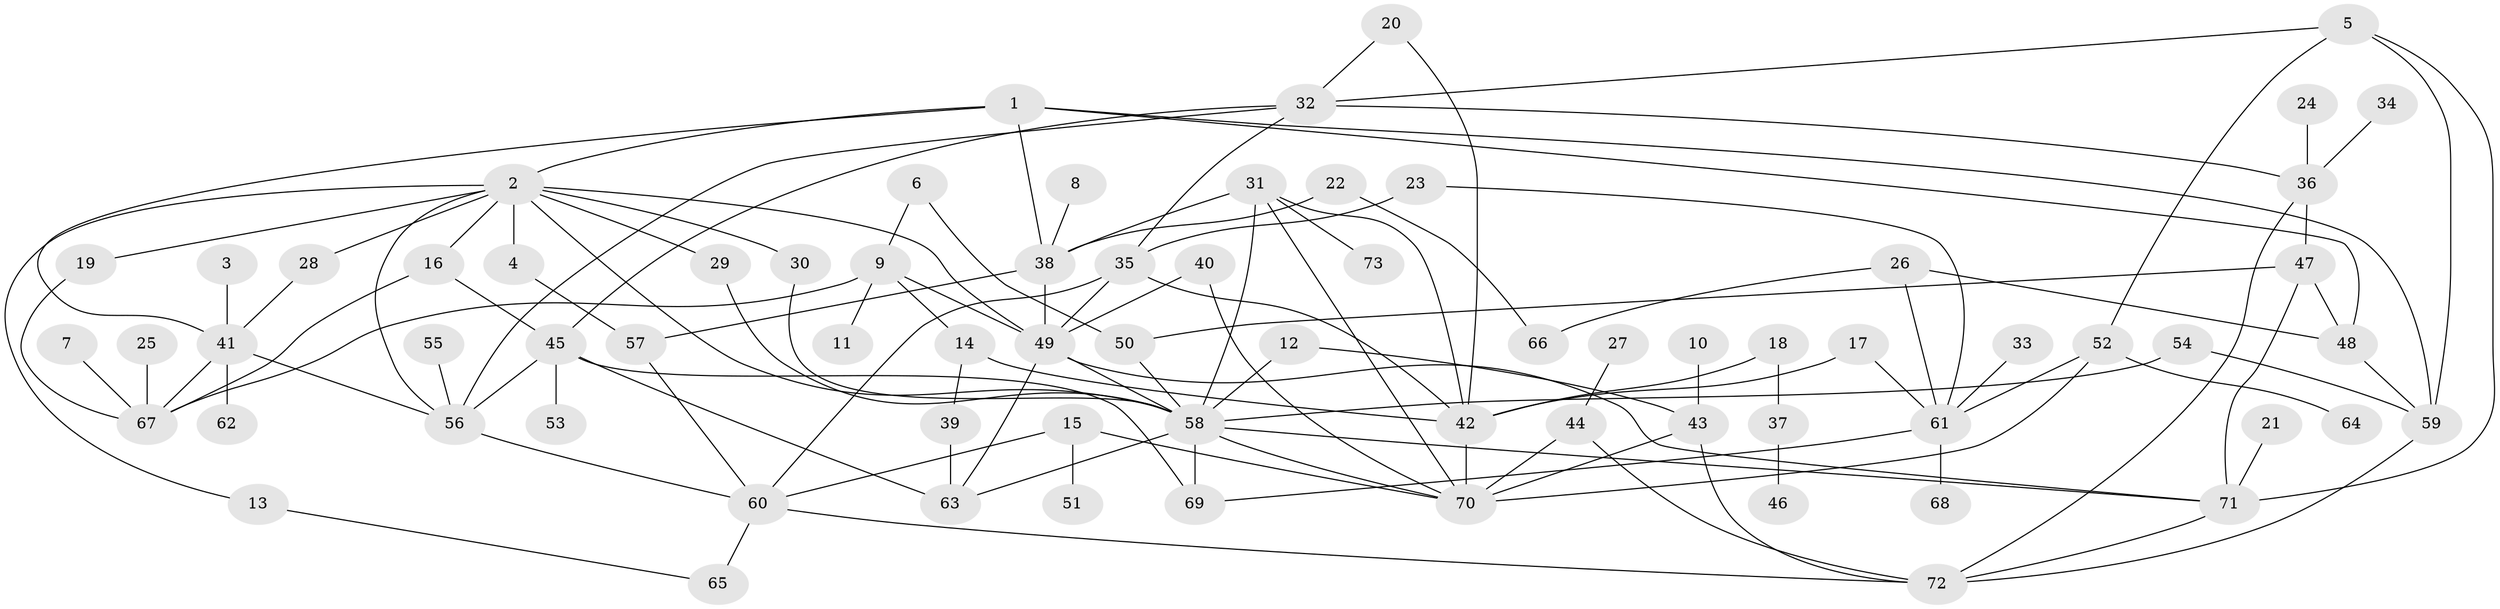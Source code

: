 // original degree distribution, {7: 0.03424657534246575, 5: 0.0821917808219178, 6: 0.03424657534246575, 4: 0.08904109589041095, 1: 0.2465753424657534, 2: 0.3219178082191781, 3: 0.18493150684931506, 8: 0.00684931506849315}
// Generated by graph-tools (version 1.1) at 2025/49/03/09/25 03:49:23]
// undirected, 73 vertices, 121 edges
graph export_dot {
graph [start="1"]
  node [color=gray90,style=filled];
  1;
  2;
  3;
  4;
  5;
  6;
  7;
  8;
  9;
  10;
  11;
  12;
  13;
  14;
  15;
  16;
  17;
  18;
  19;
  20;
  21;
  22;
  23;
  24;
  25;
  26;
  27;
  28;
  29;
  30;
  31;
  32;
  33;
  34;
  35;
  36;
  37;
  38;
  39;
  40;
  41;
  42;
  43;
  44;
  45;
  46;
  47;
  48;
  49;
  50;
  51;
  52;
  53;
  54;
  55;
  56;
  57;
  58;
  59;
  60;
  61;
  62;
  63;
  64;
  65;
  66;
  67;
  68;
  69;
  70;
  71;
  72;
  73;
  1 -- 2 [weight=1.0];
  1 -- 38 [weight=1.0];
  1 -- 41 [weight=1.0];
  1 -- 48 [weight=1.0];
  1 -- 59 [weight=1.0];
  2 -- 4 [weight=1.0];
  2 -- 13 [weight=1.0];
  2 -- 16 [weight=1.0];
  2 -- 19 [weight=1.0];
  2 -- 28 [weight=1.0];
  2 -- 29 [weight=1.0];
  2 -- 30 [weight=1.0];
  2 -- 49 [weight=1.0];
  2 -- 56 [weight=1.0];
  2 -- 58 [weight=1.0];
  3 -- 41 [weight=1.0];
  4 -- 57 [weight=1.0];
  5 -- 32 [weight=1.0];
  5 -- 52 [weight=1.0];
  5 -- 59 [weight=1.0];
  5 -- 71 [weight=1.0];
  6 -- 9 [weight=1.0];
  6 -- 50 [weight=1.0];
  7 -- 67 [weight=1.0];
  8 -- 38 [weight=1.0];
  9 -- 11 [weight=1.0];
  9 -- 14 [weight=1.0];
  9 -- 49 [weight=1.0];
  9 -- 67 [weight=1.0];
  10 -- 43 [weight=1.0];
  12 -- 43 [weight=1.0];
  12 -- 58 [weight=1.0];
  13 -- 65 [weight=1.0];
  14 -- 39 [weight=1.0];
  14 -- 42 [weight=1.0];
  15 -- 51 [weight=1.0];
  15 -- 60 [weight=1.0];
  15 -- 70 [weight=1.0];
  16 -- 45 [weight=1.0];
  16 -- 67 [weight=1.0];
  17 -- 42 [weight=1.0];
  17 -- 61 [weight=1.0];
  18 -- 37 [weight=1.0];
  18 -- 42 [weight=1.0];
  19 -- 67 [weight=1.0];
  20 -- 32 [weight=1.0];
  20 -- 42 [weight=1.0];
  21 -- 71 [weight=1.0];
  22 -- 38 [weight=1.0];
  22 -- 66 [weight=1.0];
  23 -- 35 [weight=1.0];
  23 -- 61 [weight=1.0];
  24 -- 36 [weight=1.0];
  25 -- 67 [weight=1.0];
  26 -- 48 [weight=1.0];
  26 -- 61 [weight=1.0];
  26 -- 66 [weight=1.0];
  27 -- 44 [weight=1.0];
  28 -- 41 [weight=1.0];
  29 -- 58 [weight=1.0];
  30 -- 58 [weight=1.0];
  31 -- 38 [weight=1.0];
  31 -- 42 [weight=1.0];
  31 -- 58 [weight=1.0];
  31 -- 70 [weight=1.0];
  31 -- 73 [weight=1.0];
  32 -- 35 [weight=1.0];
  32 -- 36 [weight=1.0];
  32 -- 45 [weight=1.0];
  32 -- 56 [weight=1.0];
  33 -- 61 [weight=1.0];
  34 -- 36 [weight=1.0];
  35 -- 42 [weight=1.0];
  35 -- 49 [weight=1.0];
  35 -- 60 [weight=1.0];
  36 -- 47 [weight=1.0];
  36 -- 72 [weight=1.0];
  37 -- 46 [weight=1.0];
  38 -- 49 [weight=1.0];
  38 -- 57 [weight=1.0];
  39 -- 63 [weight=1.0];
  40 -- 49 [weight=1.0];
  40 -- 70 [weight=1.0];
  41 -- 56 [weight=1.0];
  41 -- 62 [weight=1.0];
  41 -- 67 [weight=1.0];
  42 -- 70 [weight=1.0];
  43 -- 70 [weight=1.0];
  43 -- 72 [weight=1.0];
  44 -- 70 [weight=1.0];
  44 -- 72 [weight=1.0];
  45 -- 53 [weight=1.0];
  45 -- 56 [weight=1.0];
  45 -- 63 [weight=2.0];
  45 -- 69 [weight=1.0];
  47 -- 48 [weight=1.0];
  47 -- 50 [weight=1.0];
  47 -- 71 [weight=1.0];
  48 -- 59 [weight=1.0];
  49 -- 58 [weight=1.0];
  49 -- 63 [weight=1.0];
  49 -- 71 [weight=1.0];
  50 -- 58 [weight=1.0];
  52 -- 61 [weight=1.0];
  52 -- 64 [weight=1.0];
  52 -- 70 [weight=2.0];
  54 -- 58 [weight=1.0];
  54 -- 59 [weight=1.0];
  55 -- 56 [weight=1.0];
  56 -- 60 [weight=1.0];
  57 -- 60 [weight=1.0];
  58 -- 63 [weight=1.0];
  58 -- 69 [weight=1.0];
  58 -- 70 [weight=1.0];
  58 -- 71 [weight=1.0];
  59 -- 72 [weight=1.0];
  60 -- 65 [weight=1.0];
  60 -- 72 [weight=1.0];
  61 -- 68 [weight=1.0];
  61 -- 69 [weight=1.0];
  71 -- 72 [weight=1.0];
}
